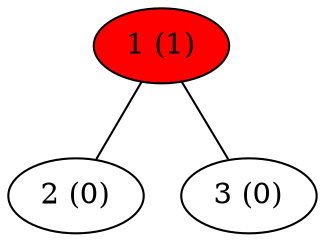 graph heu {
	1;
	2;
	3;
	1 -- 2;
	1 -- 3;
	1 [label="1 (1)"];
	2 [label="2 (0)"];
	3 [label="3 (0)"];
    1 [style=filled, fillcolor=red];
}
